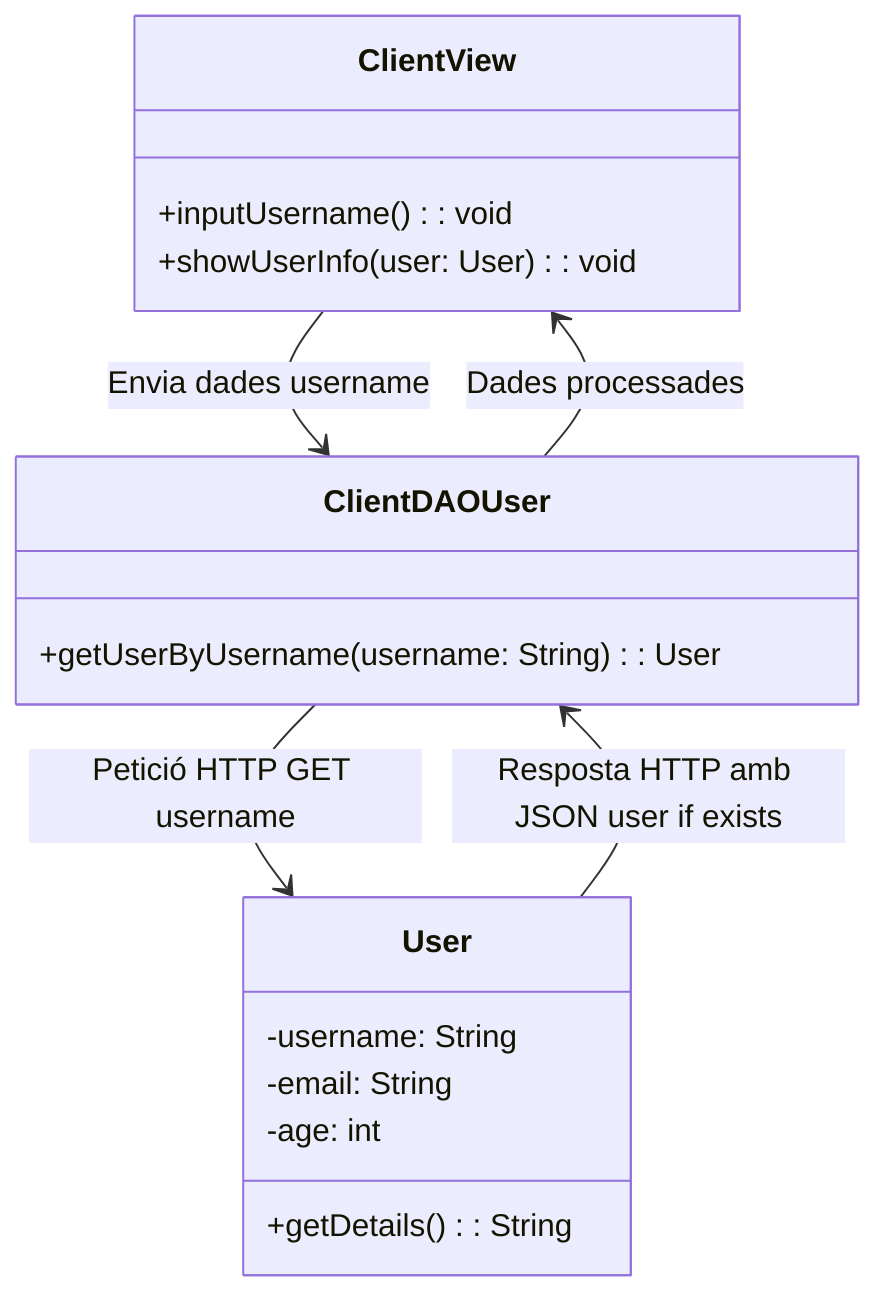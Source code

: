 classDiagram

class ClientView {
    +inputUsername(): void
    +showUserInfo(user: User): void
}

class ClientDAOUser {
    +getUserByUsername(username: String): User
}

class User {
    -username: String
    -email: String
    -age: int
    +getDetails(): String
}

ClientView --> ClientDAOUser : Envia dades username
ClientDAOUser --> User : Petició HTTP GET username
User --> ClientDAOUser : Resposta HTTP amb JSON user if exists
ClientDAOUser --> ClientView : Dades processades